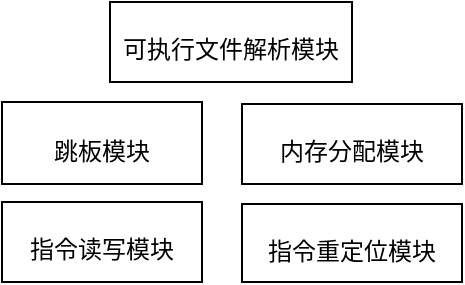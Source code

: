 <mxfile version="10.7.5" type="device"><diagram id="3968c67a-c13f-df97-3602-02daeda820f7" name="Page-1"><mxGraphModel dx="1074" dy="842" grid="1" gridSize="10" guides="1" tooltips="1" connect="1" arrows="1" fold="1" page="1" pageScale="1" pageWidth="850" pageHeight="1100" background="#ffffff" math="0" shadow="0"><root><mxCell id="0"/><mxCell id="1" parent="0"/><mxCell id="2" value="&lt;font style=&quot;font-size: 12px&quot;&gt;可执行文件解析模块&lt;/font&gt;" style="rounded=0;whiteSpace=wrap;html=1;fontSize=24;" parent="1" vertex="1"><mxGeometry x="344" y="420" width="121" height="40" as="geometry"/></mxCell><mxCell id="3" value="&lt;font style=&quot;font-size: 12px&quot;&gt;指令读写模块&lt;/font&gt;" style="rounded=0;whiteSpace=wrap;html=1;fontSize=24;" parent="1" vertex="1"><mxGeometry x="290" y="520" width="100" height="40" as="geometry"/></mxCell><mxCell id="4" value="&lt;font style=&quot;font-size: 12px&quot;&gt;指令重定位模块&lt;/font&gt;" style="rounded=0;whiteSpace=wrap;html=1;fontSize=24;" parent="1" vertex="1"><mxGeometry x="410" y="521" width="110" height="39" as="geometry"/></mxCell><mxCell id="12" value="&lt;font style=&quot;font-size: 12px&quot;&gt;内存分配模块&lt;/font&gt;" style="rounded=0;whiteSpace=wrap;html=1;fontSize=24;" parent="1" vertex="1"><mxGeometry x="410" y="471" width="110" height="40" as="geometry"/></mxCell><mxCell id="13" value="&lt;font style=&quot;font-size: 12px&quot;&gt;跳板模块&lt;/font&gt;" style="rounded=0;whiteSpace=wrap;html=1;fontSize=24;" parent="1" vertex="1"><mxGeometry x="290" y="470" width="100" height="41" as="geometry"/></mxCell></root></mxGraphModel></diagram></mxfile>